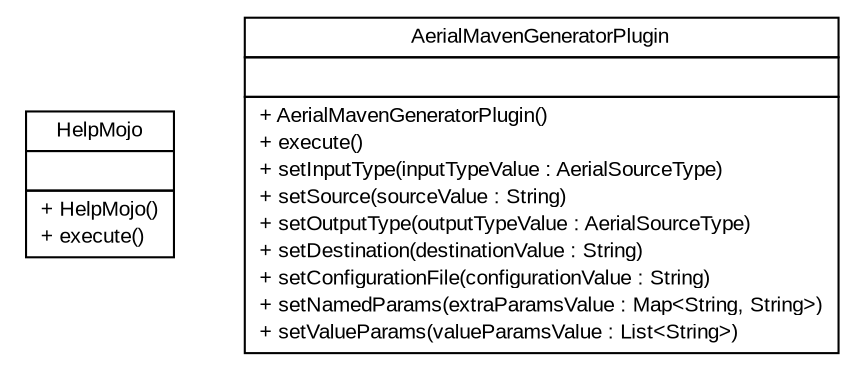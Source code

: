 #!/usr/local/bin/dot
#
# Class diagram 
# Generated by UMLGraph version R5_6 (http://www.umlgraph.org/)
#

digraph G {
	edge [fontname="arial",fontsize=10,labelfontname="arial",labelfontsize=10];
	node [fontname="arial",fontsize=10,shape=plaintext];
	nodesep=0.25;
	ranksep=0.5;
	// com.github.mkolisnyk.aerial.core.HelpMojo
	c0 [label=<<table title="com.github.mkolisnyk.aerial.core.HelpMojo" border="0" cellborder="1" cellspacing="0" cellpadding="2" port="p" href="./HelpMojo.html">
		<tr><td><table border="0" cellspacing="0" cellpadding="1">
<tr><td align="center" balign="center"> HelpMojo </td></tr>
		</table></td></tr>
		<tr><td><table border="0" cellspacing="0" cellpadding="1">
<tr><td align="left" balign="left">  </td></tr>
		</table></td></tr>
		<tr><td><table border="0" cellspacing="0" cellpadding="1">
<tr><td align="left" balign="left"> + HelpMojo() </td></tr>
<tr><td align="left" balign="left"> + execute() </td></tr>
		</table></td></tr>
		</table>>, URL="./HelpMojo.html", fontname="arial", fontcolor="black", fontsize=10.0];
	// com.github.mkolisnyk.aerial.core.AerialMavenGeneratorPlugin
	c1 [label=<<table title="com.github.mkolisnyk.aerial.core.AerialMavenGeneratorPlugin" border="0" cellborder="1" cellspacing="0" cellpadding="2" port="p" href="./AerialMavenGeneratorPlugin.html">
		<tr><td><table border="0" cellspacing="0" cellpadding="1">
<tr><td align="center" balign="center"> AerialMavenGeneratorPlugin </td></tr>
		</table></td></tr>
		<tr><td><table border="0" cellspacing="0" cellpadding="1">
<tr><td align="left" balign="left">  </td></tr>
		</table></td></tr>
		<tr><td><table border="0" cellspacing="0" cellpadding="1">
<tr><td align="left" balign="left"> + AerialMavenGeneratorPlugin() </td></tr>
<tr><td align="left" balign="left"> + execute() </td></tr>
<tr><td align="left" balign="left"> + setInputType(inputTypeValue : AerialSourceType) </td></tr>
<tr><td align="left" balign="left"> + setSource(sourceValue : String) </td></tr>
<tr><td align="left" balign="left"> + setOutputType(outputTypeValue : AerialSourceType) </td></tr>
<tr><td align="left" balign="left"> + setDestination(destinationValue : String) </td></tr>
<tr><td align="left" balign="left"> + setConfigurationFile(configurationValue : String) </td></tr>
<tr><td align="left" balign="left"> + setNamedParams(extraParamsValue : Map&lt;String, String&gt;) </td></tr>
<tr><td align="left" balign="left"> + setValueParams(valueParamsValue : List&lt;String&gt;) </td></tr>
		</table></td></tr>
		</table>>, URL="./AerialMavenGeneratorPlugin.html", fontname="arial", fontcolor="black", fontsize=10.0];
}

